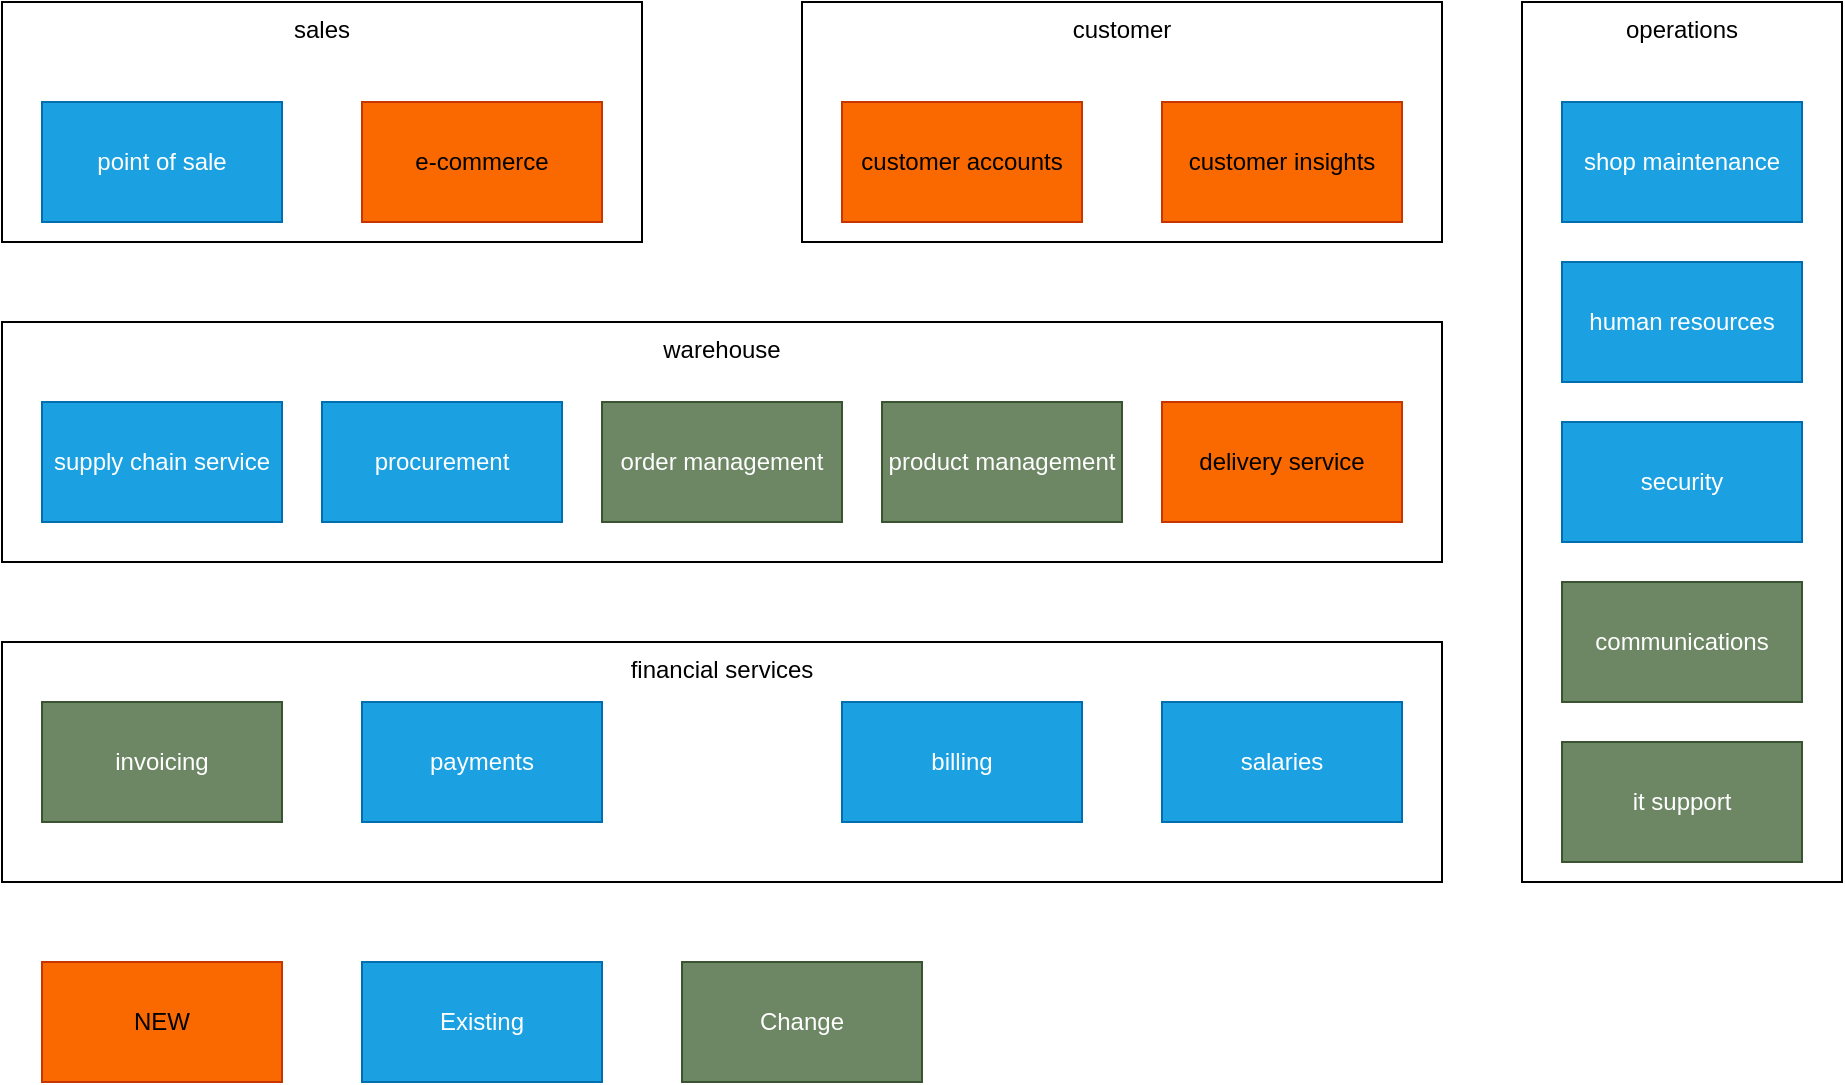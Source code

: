 <mxfile>
    <diagram id="rCRBv9BJ7MuaY7tntduO" name="Page-1">
        <mxGraphModel dx="1044" dy="844" grid="1" gridSize="10" guides="1" tooltips="1" connect="1" arrows="1" fold="1" page="1" pageScale="1" pageWidth="850" pageHeight="1100" math="0" shadow="0">
            <root>
                <mxCell id="0"/>
                <mxCell id="1" parent="0"/>
                <mxCell id="2" value="sales" style="whiteSpace=wrap;html=1;align=center;verticalAlign=top;" parent="1" vertex="1">
                    <mxGeometry x="40" y="80" width="320" height="120" as="geometry"/>
                </mxCell>
                <mxCell id="3" value="customer" style="whiteSpace=wrap;html=1;align=center;verticalAlign=top;" parent="1" vertex="1">
                    <mxGeometry x="440" y="80" width="320" height="120" as="geometry"/>
                </mxCell>
                <mxCell id="4" value="operations" style="whiteSpace=wrap;html=1;align=center;verticalAlign=top;" parent="1" vertex="1">
                    <mxGeometry x="800" y="80" width="160" height="440" as="geometry"/>
                </mxCell>
                <mxCell id="5" value="warehouse" style="whiteSpace=wrap;html=1;align=center;verticalAlign=top;" parent="1" vertex="1">
                    <mxGeometry x="40" y="240" width="720" height="120" as="geometry"/>
                </mxCell>
                <mxCell id="6" value="financial services" style="whiteSpace=wrap;html=1;align=center;verticalAlign=top;" parent="1" vertex="1">
                    <mxGeometry x="40" y="400" width="720" height="120" as="geometry"/>
                </mxCell>
                <mxCell id="7" value="point of sale" style="whiteSpace=wrap;html=1;fillColor=#1ba1e2;fontColor=#ffffff;strokeColor=#006EAF;" parent="1" vertex="1">
                    <mxGeometry x="60" y="130" width="120" height="60" as="geometry"/>
                </mxCell>
                <mxCell id="8" value="e-commerce" style="whiteSpace=wrap;html=1;fillColor=#fa6800;fontColor=#000000;strokeColor=#C73500;" parent="1" vertex="1">
                    <mxGeometry x="220" y="130" width="120" height="60" as="geometry"/>
                </mxCell>
                <mxCell id="9" value="customer accounts" style="whiteSpace=wrap;html=1;fillColor=#fa6800;fontColor=#000000;strokeColor=#C73500;" parent="1" vertex="1">
                    <mxGeometry x="460" y="130" width="120" height="60" as="geometry"/>
                </mxCell>
                <mxCell id="10" value="customer insights" style="whiteSpace=wrap;html=1;fillColor=#fa6800;fontColor=#000000;strokeColor=#C73500;" parent="1" vertex="1">
                    <mxGeometry x="620" y="130" width="120" height="60" as="geometry"/>
                </mxCell>
                <mxCell id="11" value="supply chain service" style="whiteSpace=wrap;html=1;fillColor=#1ba1e2;fontColor=#ffffff;strokeColor=#006EAF;" parent="1" vertex="1">
                    <mxGeometry x="60" y="280" width="120" height="60" as="geometry"/>
                </mxCell>
                <mxCell id="12" value="procurement" style="whiteSpace=wrap;html=1;fillColor=#1ba1e2;fontColor=#ffffff;strokeColor=#006EAF;" parent="1" vertex="1">
                    <mxGeometry x="200" y="280" width="120" height="60" as="geometry"/>
                </mxCell>
                <mxCell id="13" value="order management" style="whiteSpace=wrap;html=1;fillColor=#6d8764;fontColor=#ffffff;strokeColor=#3A5431;" parent="1" vertex="1">
                    <mxGeometry x="340" y="280" width="120" height="60" as="geometry"/>
                </mxCell>
                <mxCell id="14" value="product management" style="whiteSpace=wrap;html=1;fillColor=#6d8764;fontColor=#ffffff;strokeColor=#3A5431;" parent="1" vertex="1">
                    <mxGeometry x="480" y="280" width="120" height="60" as="geometry"/>
                </mxCell>
                <mxCell id="15" value="delivery service" style="whiteSpace=wrap;html=1;fillColor=#fa6800;fontColor=#000000;strokeColor=#C73500;" parent="1" vertex="1">
                    <mxGeometry x="620" y="280" width="120" height="60" as="geometry"/>
                </mxCell>
                <mxCell id="16" value="invoicing" style="whiteSpace=wrap;html=1;fillColor=#6d8764;fontColor=#ffffff;strokeColor=#3A5431;" parent="1" vertex="1">
                    <mxGeometry x="60" y="430" width="120" height="60" as="geometry"/>
                </mxCell>
                <mxCell id="17" value="salaries" style="whiteSpace=wrap;html=1;fillColor=#1ba1e2;fontColor=#ffffff;strokeColor=#006EAF;" parent="1" vertex="1">
                    <mxGeometry x="620" y="430" width="120" height="60" as="geometry"/>
                </mxCell>
                <mxCell id="18" value="billing" style="whiteSpace=wrap;html=1;fillColor=#1ba1e2;fontColor=#ffffff;strokeColor=#006EAF;" parent="1" vertex="1">
                    <mxGeometry x="460" y="430" width="120" height="60" as="geometry"/>
                </mxCell>
                <mxCell id="19" value="payments" style="whiteSpace=wrap;html=1;fillColor=#1ba1e2;fontColor=#ffffff;strokeColor=#006EAF;" parent="1" vertex="1">
                    <mxGeometry x="220" y="430" width="120" height="60" as="geometry"/>
                </mxCell>
                <mxCell id="20" value="NEW" style="whiteSpace=wrap;html=1;fillColor=#fa6800;fontColor=#000000;strokeColor=#C73500;" parent="1" vertex="1">
                    <mxGeometry x="60" y="560" width="120" height="60" as="geometry"/>
                </mxCell>
                <mxCell id="21" value="Existing" style="whiteSpace=wrap;html=1;fillColor=#1ba1e2;fontColor=#ffffff;strokeColor=#006EAF;" parent="1" vertex="1">
                    <mxGeometry x="220" y="560" width="120" height="60" as="geometry"/>
                </mxCell>
                <mxCell id="22" value="Change" style="whiteSpace=wrap;html=1;fillColor=#6d8764;fontColor=#ffffff;strokeColor=#3A5431;" parent="1" vertex="1">
                    <mxGeometry x="380" y="560" width="120" height="60" as="geometry"/>
                </mxCell>
                <mxCell id="23" value="shop maintenance" style="whiteSpace=wrap;html=1;fillColor=#1ba1e2;fontColor=#ffffff;strokeColor=#006EAF;" vertex="1" parent="1">
                    <mxGeometry x="820" y="130" width="120" height="60" as="geometry"/>
                </mxCell>
                <mxCell id="24" value="human resources" style="whiteSpace=wrap;html=1;fillColor=#1ba1e2;fontColor=#ffffff;strokeColor=#006EAF;" vertex="1" parent="1">
                    <mxGeometry x="820" y="210" width="120" height="60" as="geometry"/>
                </mxCell>
                <mxCell id="25" value="security" style="whiteSpace=wrap;html=1;fillColor=#1ba1e2;fontColor=#ffffff;strokeColor=#006EAF;" vertex="1" parent="1">
                    <mxGeometry x="820" y="290" width="120" height="60" as="geometry"/>
                </mxCell>
                <mxCell id="26" value="communications" style="whiteSpace=wrap;html=1;fillColor=#6d8764;fontColor=#ffffff;strokeColor=#3A5431;" vertex="1" parent="1">
                    <mxGeometry x="820" y="370" width="120" height="60" as="geometry"/>
                </mxCell>
                <mxCell id="27" value="it support" style="whiteSpace=wrap;html=1;fillColor=#6d8764;fontColor=#ffffff;strokeColor=#3A5431;" vertex="1" parent="1">
                    <mxGeometry x="820" y="450" width="120" height="60" as="geometry"/>
                </mxCell>
            </root>
        </mxGraphModel>
    </diagram>
</mxfile>